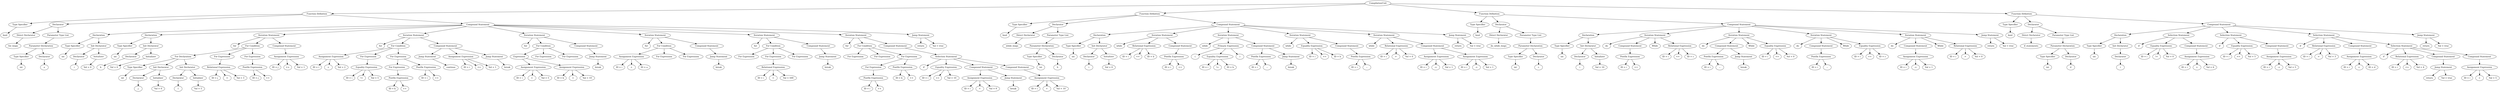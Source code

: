 digraph G {
		Q0[label="CompilationUnit"];
		Q0 -> Q1
		Q1[label="Function Definition"];
		Q1 -> Q2
		Q2[label="Type Specifier"];
		Q2 -> Q3
		Q3[label="bool"];
		Q1 -> Q4
		Q4[label="Declarator"];
		Q4 -> Q5
		Q5[label="Direct Declarator"];
		Q5 -> Q6
		Q6[label="for_loops"];
		Q4 -> Q7
		Q7[label="Parameter Type List"];
		Q7 -> Q8
		Q8[label="Parameter Declaration"];
		Q8 -> Q9
		Q9[label="Type Specifier"];
		Q9 -> Q10
		Q10[label="int"];
		Q8 -> Q11
		Q11[label="Declarator"];
		Q11 -> Q12
		Q12[label="a"];
		Q1 -> Q13
		Q13[label="Compound Statement"];
		Q13 -> Q14
		Q14[label="Declaration"];
		Q14 -> Q15
		Q15[label="Type Specifier"];
		Q15 -> Q16
		Q16[label="int"];
		Q14 -> Q17
		Q17[label="Init Declarator"];
		Q17 -> Q18
		Q18[label="Declarator"];
		Q18 -> Q19
		Q19[label="i"];
		Q17 -> Q20
		Q20[label="Initializer"];
		Q20 -> Q21
		Q21[label="Val = 0"];
		Q13 -> Q22
		Q22[label="Declaration"];
		Q22 -> Q23
		Q23[label="Type Specifier"];
		Q23 -> Q24
		Q24[label="int"];
		Q22 -> Q25
		Q25[label="Init Declarator"];
		Q25 -> Q26
		Q26[label="Declarator"];
		Q26 -> Q27
		Q27[label="k"];
		Q25 -> Q28
		Q28[label="Initializer"];
		Q28 -> Q29
		Q29[label="Val = 0"];
		Q13 -> Q30
		Q30[label="Iteration Statement"];
		Q30 -> Q31
		Q31[label="for"];
		Q30 -> Q32
		Q32[label="For Condition"];
		Q32 -> Q33
		Q33[label="For Declaration"];
		Q33 -> Q34
		Q34[label="Type Specifier"];
		Q34 -> Q35
		Q35[label="int"];
		Q33 -> Q36
		Q36[label="Init Declarator"];
		Q36 -> Q37
		Q37[label="Declarator"];
		Q37 -> Q38
		Q38[label="j"];
		Q36 -> Q39
		Q39[label="Initializer"];
		Q39 -> Q40
		Q40[label="Val = 0"];
		Q33 -> Q41
		Q41[label="Init Declarator"];
		Q41 -> Q42
		Q42[label="Declarator"];
		Q42 -> Q43
		Q43[label="l"];
		Q41 -> Q44
		Q44[label="Initializer"];
		Q44 -> Q45
		Q45[label="Val = 5"];
		Q32 -> Q46
		Q46[label="For Expression"];
		Q46 -> Q47
		Q47[label="Relational Expression"];
		Q47 -> Q48
		Q48[label="ID = j"];
		Q47 -> Q49
		Q49[label="<"];
		Q47 -> Q50
		Q50[label="Val = 3"];
		Q32 -> Q51
		Q51[label="For Expression"];
		Q51 -> Q52
		Q52[label="Postfix Expression"];
		Q52 -> Q53
		Q53[label="ID = j"];
		Q52 -> Q54
		Q54[label="++"];
		Q30 -> Q55
		Q55[label="Compound Statement"];
		Q55 -> Q56
		Q56[label="Assignment Expression"];
		Q56 -> Q57
		Q57[label="ID = j"];
		Q56 -> Q58
		Q58[label="+="];
		Q56 -> Q59
		Q59[label="Val = 1"];
		Q13 -> Q60
		Q60[label="Iteration Statement"];
		Q60 -> Q61
		Q61[label="for"];
		Q60 -> Q62
		Q62[label="For Condition"];
		Q62 -> Q63
		Q63[label="Assignment Expression"];
		Q63 -> Q64
		Q64[label="ID = i"];
		Q63 -> Q65
		Q65[label="="];
		Q63 -> Q66
		Q66[label="Val = 2"];
		Q62 -> Q67
		Q67[label="For Expression"];
		Q67 -> Q68
		Q68[label="Equality Expression"];
		Q68 -> Q69
		Q69[label="ID = i"];
		Q68 -> Q70
		Q70[label="!="];
		Q68 -> Q71
		Q71[label="Val = 5"];
		Q62 -> Q72
		Q72[label="For Expression"];
		Q72 -> Q73
		Q73[label="For Expression"];
		Q73 -> Q74
		Q74[label="Postfix Expression"];
		Q74 -> Q75
		Q75[label="ID = k"];
		Q74 -> Q76
		Q76[label="++"];
		Q72 -> Q77
		Q77[label="Postfix Expression"];
		Q77 -> Q78
		Q78[label="ID = i"];
		Q77 -> Q79
		Q79[label="++"];
		Q60 -> Q80
		Q80[label="Compound Statement"];
		Q80 -> Q81
		Q81[label="Jump Statement"];
		Q81 -> Q82
		Q82[label="continue"];
		Q80 -> Q83
		Q83[label="Assignment Expression"];
		Q83 -> Q84
		Q84[label="ID = i"];
		Q83 -> Q85
		Q85[label="+="];
		Q83 -> Q86
		Q86[label="Val = 1"];
		Q80 -> Q87
		Q87[label="Jump Statement"];
		Q87 -> Q88
		Q88[label="break"];
		Q13 -> Q89
		Q89[label="Iteration Statement"];
		Q89 -> Q90
		Q90[label="for"];
		Q89 -> Q91
		Q91[label="For Condition"];
		Q91 -> Q92
		Q92[label="Expression"];
		Q92 -> Q93
		Q93[label="Assignment Expression"];
		Q93 -> Q94
		Q94[label="ID = i"];
		Q93 -> Q95
		Q95[label="="];
		Q93 -> Q96
		Q96[label="Val = 5"];
		Q92 -> Q97
		Q97[label="Assignment Expression"];
		Q97 -> Q98
		Q98[label="ID = k"];
		Q97 -> Q99
		Q99[label="="];
		Q97 -> Q100
		Q100[label="Val = 10"];
		Q91 -> Q101
		Q101[label="For Expression"];
		Q91 -> Q102
		Q102[label="For Expression"];
		Q89 -> Q103
		Q103[label="Compound Statement"];
		Q103 -> Q104
		Q104[label="Jump Statement"];
		Q104 -> Q105
		Q105[label="break"];
		Q13 -> Q106
		Q106[label="Iteration Statement"];
		Q106 -> Q107
		Q107[label="for"];
		Q106 -> Q108
		Q108[label="For Condition"];
		Q108 -> Q109
		Q109[label="Assignment Expression"];
		Q109 -> Q110
		Q110[label="ID = i"];
		Q109 -> Q111
		Q111[label="="];
		Q109 -> Q112
		Q112[label="ID = a"];
		Q108 -> Q113
		Q113[label="For Expression"];
		Q108 -> Q114
		Q114[label="For Expression"];
		Q106 -> Q115
		Q115[label="Compound Statement"];
		Q115 -> Q116
		Q116[label="Jump Statement"];
		Q116 -> Q117
		Q117[label="break"];
		Q13 -> Q118
		Q118[label="Iteration Statement"];
		Q118 -> Q119
		Q119[label="for"];
		Q118 -> Q120
		Q120[label="For Condition"];
		Q120 -> Q121
		Q121[label="For Expression"];
		Q120 -> Q122
		Q122[label="For Expression"];
		Q122 -> Q123
		Q123[label="Relational Expression"];
		Q123 -> Q124
		Q124[label="ID = i"];
		Q123 -> Q125
		Q125[label="<"];
		Q123 -> Q126
		Q126[label="Val = 500"];
		Q120 -> Q127
		Q127[label="For Expression"];
		Q118 -> Q128
		Q128[label="Compound Statement"];
		Q128 -> Q129
		Q129[label="Jump Statement"];
		Q129 -> Q130
		Q130[label="break"];
		Q13 -> Q131
		Q131[label="Iteration Statement"];
		Q131 -> Q132
		Q132[label="for"];
		Q131 -> Q133
		Q133[label="For Condition"];
		Q133 -> Q134
		Q134[label="For Expression"];
		Q133 -> Q135
		Q135[label="For Expression"];
		Q133 -> Q136
		Q136[label="For Expression"];
		Q136 -> Q137
		Q137[label="For Expression"];
		Q137 -> Q138
		Q138[label="Postfix Expression"];
		Q138 -> Q139
		Q139[label="ID = i"];
		Q138 -> Q140
		Q140[label="++"];
		Q136 -> Q141
		Q141[label="Postfix Expression"];
		Q141 -> Q142
		Q142[label="ID = k"];
		Q141 -> Q143
		Q143[label="++"];
		Q131 -> Q144
		Q144[label="Compound Statement"];
		Q144 -> Q145
		Q145[label="Selection Statement"];
		Q145 -> Q146
		Q146[label="if"];
		Q145 -> Q147
		Q147[label="Equality Expression"];
		Q147 -> Q148
		Q148[label="ID = i"];
		Q147 -> Q149
		Q149[label="=="];
		Q147 -> Q150
		Q150[label="Val = 10"];
		Q145 -> Q151
		Q151[label="Compound Statement"];
		Q151 -> Q152
		Q152[label="Assignment Expression"];
		Q152 -> Q153
		Q153[label="ID = i"];
		Q152 -> Q154
		Q154[label="="];
		Q152 -> Q155
		Q155[label="Val = 9"];
		Q151 -> Q156
		Q156[label="Jump Statement"];
		Q156 -> Q157
		Q157[label="break"];
		Q145 -> Q158
		Q158[label="Compound Statement"];
		Q158 -> Q159
		Q159[label="Assignment Expression"];
		Q159 -> Q160
		Q160[label="ID = i"];
		Q159 -> Q161
		Q161[label="="];
		Q159 -> Q162
		Q162[label="Val = 10"];
		Q13 -> Q163
		Q163[label="Jump Statement"];
		Q163 -> Q164
		Q164[label="return"];
		Q163 -> Q165
		Q165[label="Val = true"];
		Q0 -> Q166
		Q166[label="Function Definition"];
		Q166 -> Q167
		Q167[label="Type Specifier"];
		Q167 -> Q168
		Q168[label="bool"];
		Q166 -> Q169
		Q169[label="Declarator"];
		Q169 -> Q170
		Q170[label="Direct Declarator"];
		Q170 -> Q171
		Q171[label="while_loops"];
		Q169 -> Q172
		Q172[label="Parameter Type List"];
		Q172 -> Q173
		Q173[label="Parameter Declaration"];
		Q173 -> Q174
		Q174[label="Type Specifier"];
		Q174 -> Q175
		Q175[label="int"];
		Q173 -> Q176
		Q176[label="Declarator"];
		Q176 -> Q177
		Q177[label="b"];
		Q166 -> Q178
		Q178[label="Compound Statement"];
		Q178 -> Q179
		Q179[label="Declaration"];
		Q179 -> Q180
		Q180[label="Type Specifier"];
		Q180 -> Q181
		Q181[label="int"];
		Q179 -> Q182
		Q182[label="Init Declarator"];
		Q182 -> Q183
		Q183[label="Declarator"];
		Q183 -> Q184
		Q184[label="i"];
		Q182 -> Q185
		Q185[label="Initializer"];
		Q185 -> Q186
		Q186[label="Val = 0"];
		Q178 -> Q187
		Q187[label="Iteration Statement"];
		Q187 -> Q188
		Q188[label="while"];
		Q187 -> Q189
		Q189[label="Relational Expression"];
		Q189 -> Q190
		Q190[label="ID = i"];
		Q189 -> Q191
		Q191[label="<="];
		Q189 -> Q192
		Q192[label="ID = b"];
		Q187 -> Q193
		Q193[label="Compound Statement"];
		Q193 -> Q194
		Q194[label="Postfix Expression"];
		Q194 -> Q195
		Q195[label="ID = i"];
		Q194 -> Q196
		Q196[label="++"];
		Q178 -> Q197
		Q197[label="Iteration Statement"];
		Q197 -> Q198
		Q198[label="while"];
		Q197 -> Q199
		Q199[label="Primary Expression"];
		Q199 -> Q200
		Q200[label="("];
		Q199 -> Q201
		Q201[label="Equality Expression"];
		Q201 -> Q202
		Q202[label="ID = i"];
		Q201 -> Q203
		Q203[label="!="];
		Q201 -> Q204
		Q204[label="ID = b"];
		Q199 -> Q205
		Q205[label=")"];
		Q197 -> Q206
		Q206[label="Compound Statement"];
		Q206 -> Q207
		Q207[label="Postfix Expression"];
		Q207 -> Q208
		Q208[label="ID = i"];
		Q207 -> Q209
		Q209[label="--"];
		Q206 -> Q210
		Q210[label="Jump Statement"];
		Q210 -> Q211
		Q211[label="break"];
		Q178 -> Q212
		Q212[label="Iteration Statement"];
		Q212 -> Q213
		Q213[label="while"];
		Q212 -> Q214
		Q214[label="Equality Expression"];
		Q214 -> Q215
		Q215[label="ID = i"];
		Q214 -> Q216
		Q216[label="=="];
		Q214 -> Q217
		Q217[label="ID = b"];
		Q212 -> Q218
		Q218[label="Compound Statement"];
		Q218 -> Q219
		Q219[label="Postfix Expression"];
		Q219 -> Q220
		Q220[label="ID = i"];
		Q219 -> Q221
		Q221[label="--"];
		Q178 -> Q222
		Q222[label="Iteration Statement"];
		Q222 -> Q223
		Q223[label="while"];
		Q222 -> Q224
		Q224[label="Relational Expression"];
		Q224 -> Q225
		Q225[label="ID = i"];
		Q224 -> Q226
		Q226[label=">"];
		Q224 -> Q227
		Q227[label="Val = 0"];
		Q222 -> Q228
		Q228[label="Compound Statement"];
		Q228 -> Q229
		Q229[label="Assignment Expression"];
		Q229 -> Q230
		Q230[label="ID = i"];
		Q229 -> Q231
		Q231[label="-="];
		Q229 -> Q232
		Q232[label="Val = 1"];
		Q228 -> Q233
		Q233[label="Assignment Expression"];
		Q233 -> Q234
		Q234[label="ID = i"];
		Q233 -> Q235
		Q235[label="-="];
		Q233 -> Q236
		Q236[label="Val = 1"];
		Q178 -> Q237
		Q237[label="Jump Statement"];
		Q237 -> Q238
		Q238[label="return"];
		Q237 -> Q239
		Q239[label="Val = true"];
		Q0 -> Q240
		Q240[label="Function Definition"];
		Q240 -> Q241
		Q241[label="Type Specifier"];
		Q241 -> Q242
		Q242[label="bool"];
		Q240 -> Q243
		Q243[label="Declarator"];
		Q243 -> Q244
		Q244[label="Direct Declarator"];
		Q244 -> Q245
		Q245[label="do_while_loops"];
		Q243 -> Q246
		Q246[label="Parameter Type List"];
		Q246 -> Q247
		Q247[label="Parameter Declaration"];
		Q247 -> Q248
		Q248[label="Type Specifier"];
		Q248 -> Q249
		Q249[label="int"];
		Q247 -> Q250
		Q250[label="Declarator"];
		Q250 -> Q251
		Q251[label="c"];
		Q240 -> Q252
		Q252[label="Compound Statement"];
		Q252 -> Q253
		Q253[label="Declaration"];
		Q253 -> Q254
		Q254[label="Type Specifier"];
		Q254 -> Q255
		Q255[label="int"];
		Q253 -> Q256
		Q256[label="Init Declarator"];
		Q256 -> Q257
		Q257[label="Declarator"];
		Q257 -> Q258
		Q258[label="i"];
		Q256 -> Q259
		Q259[label="Initializer"];
		Q259 -> Q260
		Q260[label="Val = 10"];
		Q252 -> Q261
		Q261[label="Iteration Statement"];
		Q261 -> Q262
		Q262[label="do"];
		Q261 -> Q263
		Q263[label="Compound Statement"];
		Q263 -> Q264
		Q264[label="Postfix Expression"];
		Q264 -> Q265
		Q265[label="ID = i"];
		Q264 -> Q266
		Q266[label="++"];
		Q261 -> Q267
		Q267[label="While"];
		Q261 -> Q268
		Q268[label="Relational Expression"];
		Q268 -> Q269
		Q269[label="ID = i"];
		Q268 -> Q270
		Q270[label="<="];
		Q268 -> Q271
		Q271[label="ID = c"];
		Q252 -> Q272
		Q272[label="Iteration Statement"];
		Q272 -> Q273
		Q273[label="do"];
		Q272 -> Q274
		Q274[label="Compound Statement"];
		Q274 -> Q275
		Q275[label="Postfix Expression"];
		Q275 -> Q276
		Q276[label="ID = i"];
		Q275 -> Q277
		Q277[label="--"];
		Q274 -> Q278
		Q278[label="Jump Statement"];
		Q278 -> Q279
		Q279[label="break"];
		Q272 -> Q280
		Q280[label="While"];
		Q272 -> Q281
		Q281[label="Equality Expression"];
		Q281 -> Q282
		Q282[label="ID = i"];
		Q281 -> Q283
		Q283[label="=="];
		Q281 -> Q284
		Q284[label="Val = 0"];
		Q252 -> Q285
		Q285[label="Iteration Statement"];
		Q285 -> Q286
		Q286[label="do"];
		Q285 -> Q287
		Q287[label="Compound Statement"];
		Q287 -> Q288
		Q288[label="Postfix Expression"];
		Q288 -> Q289
		Q289[label="ID = i"];
		Q288 -> Q290
		Q290[label="--"];
		Q285 -> Q291
		Q291[label="While"];
		Q285 -> Q292
		Q292[label="Equality Expression"];
		Q292 -> Q293
		Q293[label="ID = i"];
		Q292 -> Q294
		Q294[label="=="];
		Q292 -> Q295
		Q295[label="ID = c"];
		Q252 -> Q296
		Q296[label="Iteration Statement"];
		Q296 -> Q297
		Q297[label="do"];
		Q296 -> Q298
		Q298[label="Compound Statement"];
		Q298 -> Q299
		Q299[label="Assignment Expression"];
		Q299 -> Q300
		Q300[label="ID = i"];
		Q299 -> Q301
		Q301[label="-="];
		Q299 -> Q302
		Q302[label="Val = 1"];
		Q296 -> Q303
		Q303[label="While"];
		Q296 -> Q304
		Q304[label="Relational Expression"];
		Q304 -> Q305
		Q305[label="ID = i"];
		Q304 -> Q306
		Q306[label=">"];
		Q304 -> Q307
		Q307[label="Val = 0"];
		Q252 -> Q308
		Q308[label="Jump Statement"];
		Q308 -> Q309
		Q309[label="return"];
		Q308 -> Q310
		Q310[label="Val = true"];
		Q0 -> Q311
		Q311[label="Function Definition"];
		Q311 -> Q312
		Q312[label="Type Specifier"];
		Q312 -> Q313
		Q313[label="bool"];
		Q311 -> Q314
		Q314[label="Declarator"];
		Q314 -> Q315
		Q315[label="Direct Declarator"];
		Q315 -> Q316
		Q316[label="if_statements"];
		Q314 -> Q317
		Q317[label="Parameter Type List"];
		Q317 -> Q318
		Q318[label="Parameter Declaration"];
		Q318 -> Q319
		Q319[label="Type Specifier"];
		Q319 -> Q320
		Q320[label="int"];
		Q318 -> Q321
		Q321[label="Declarator"];
		Q321 -> Q322
		Q322[label="d"];
		Q311 -> Q323
		Q323[label="Compound Statement"];
		Q323 -> Q324
		Q324[label="Declaration"];
		Q324 -> Q325
		Q325[label="Type Specifier"];
		Q325 -> Q326
		Q326[label="int"];
		Q324 -> Q327
		Q327[label="Init Declarator"];
		Q327 -> Q328
		Q328[label="Declarator"];
		Q328 -> Q329
		Q329[label="i"];
		Q323 -> Q330
		Q330[label="Selection Statement"];
		Q330 -> Q331
		Q331[label="if"];
		Q330 -> Q332
		Q332[label="Equality Expression"];
		Q332 -> Q333
		Q333[label="ID = i"];
		Q332 -> Q334
		Q334[label="!="];
		Q332 -> Q335
		Q335[label="Val = 0"];
		Q330 -> Q336
		Q336[label="Compound Statement"];
		Q336 -> Q337
		Q337[label="Assignment Expression"];
		Q337 -> Q338
		Q338[label="ID = i"];
		Q337 -> Q339
		Q339[label="="];
		Q337 -> Q340
		Q340[label="Val = 6"];
		Q323 -> Q341
		Q341[label="Selection Statement"];
		Q341 -> Q342
		Q342[label="if"];
		Q341 -> Q343
		Q343[label="Equality Expression"];
		Q343 -> Q344
		Q344[label="ID = i"];
		Q343 -> Q345
		Q345[label="=="];
		Q343 -> Q346
		Q346[label="Val = 5"];
		Q341 -> Q347
		Q347[label="Compound Statement"];
		Q347 -> Q348
		Q348[label="Assignment Expression"];
		Q348 -> Q349
		Q349[label="ID = i"];
		Q348 -> Q350
		Q350[label="-="];
		Q348 -> Q351
		Q351[label="Val = 5"];
		Q323 -> Q352
		Q352[label="Selection Statement"];
		Q352 -> Q353
		Q353[label="if"];
		Q352 -> Q354
		Q354[label="Relational Expression"];
		Q354 -> Q355
		Q355[label="ID = i"];
		Q354 -> Q356
		Q356[label=">"];
		Q354 -> Q357
		Q357[label="Val = 3"];
		Q352 -> Q358
		Q358[label="Compound Statement"];
		Q358 -> Q359
		Q359[label="Assignment Expression"];
		Q359 -> Q360
		Q360[label="ID = i"];
		Q359 -> Q361
		Q361[label="="];
		Q359 -> Q362
		Q362[label="ID = d"];
		Q352 -> Q363
		Q363[label="Selection Statement"];
		Q363 -> Q364
		Q364[label="if"];
		Q363 -> Q365
		Q365[label="Relational Expression"];
		Q365 -> Q366
		Q366[label="ID = i"];
		Q365 -> Q367
		Q367[label="<="];
		Q365 -> Q368
		Q368[label="Val = 4"];
		Q363 -> Q369
		Q369[label="Compound Statement"];
		Q369 -> Q370
		Q370[label="Jump Statement"];
		Q370 -> Q371
		Q371[label="return"];
		Q370 -> Q372
		Q372[label="Val = true"];
		Q363 -> Q373
		Q373[label="Compound Statement"];
		Q373 -> Q374
		Q374[label="Assignment Expression"];
		Q374 -> Q375
		Q375[label="ID = i"];
		Q374 -> Q376
		Q376[label="="];
		Q374 -> Q377
		Q377[label="Val = 5"];
		Q323 -> Q378
		Q378[label="Jump Statement"];
		Q378 -> Q379
		Q379[label="return"];
		Q378 -> Q380
		Q380[label="Val = true"];
		
}